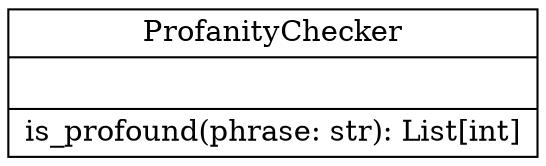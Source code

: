 digraph "classes_ProfanityChecker" {
rankdir=BT
charset="utf-8"
"src.ProfanityChecker.ProfanityChecker" [color="black", fontcolor="black", label=<{ProfanityChecker|<br ALIGN="LEFT"/>|is_profound(phrase: str): List[int]<br ALIGN="LEFT"/>}>, shape="record", style="solid"];
}
